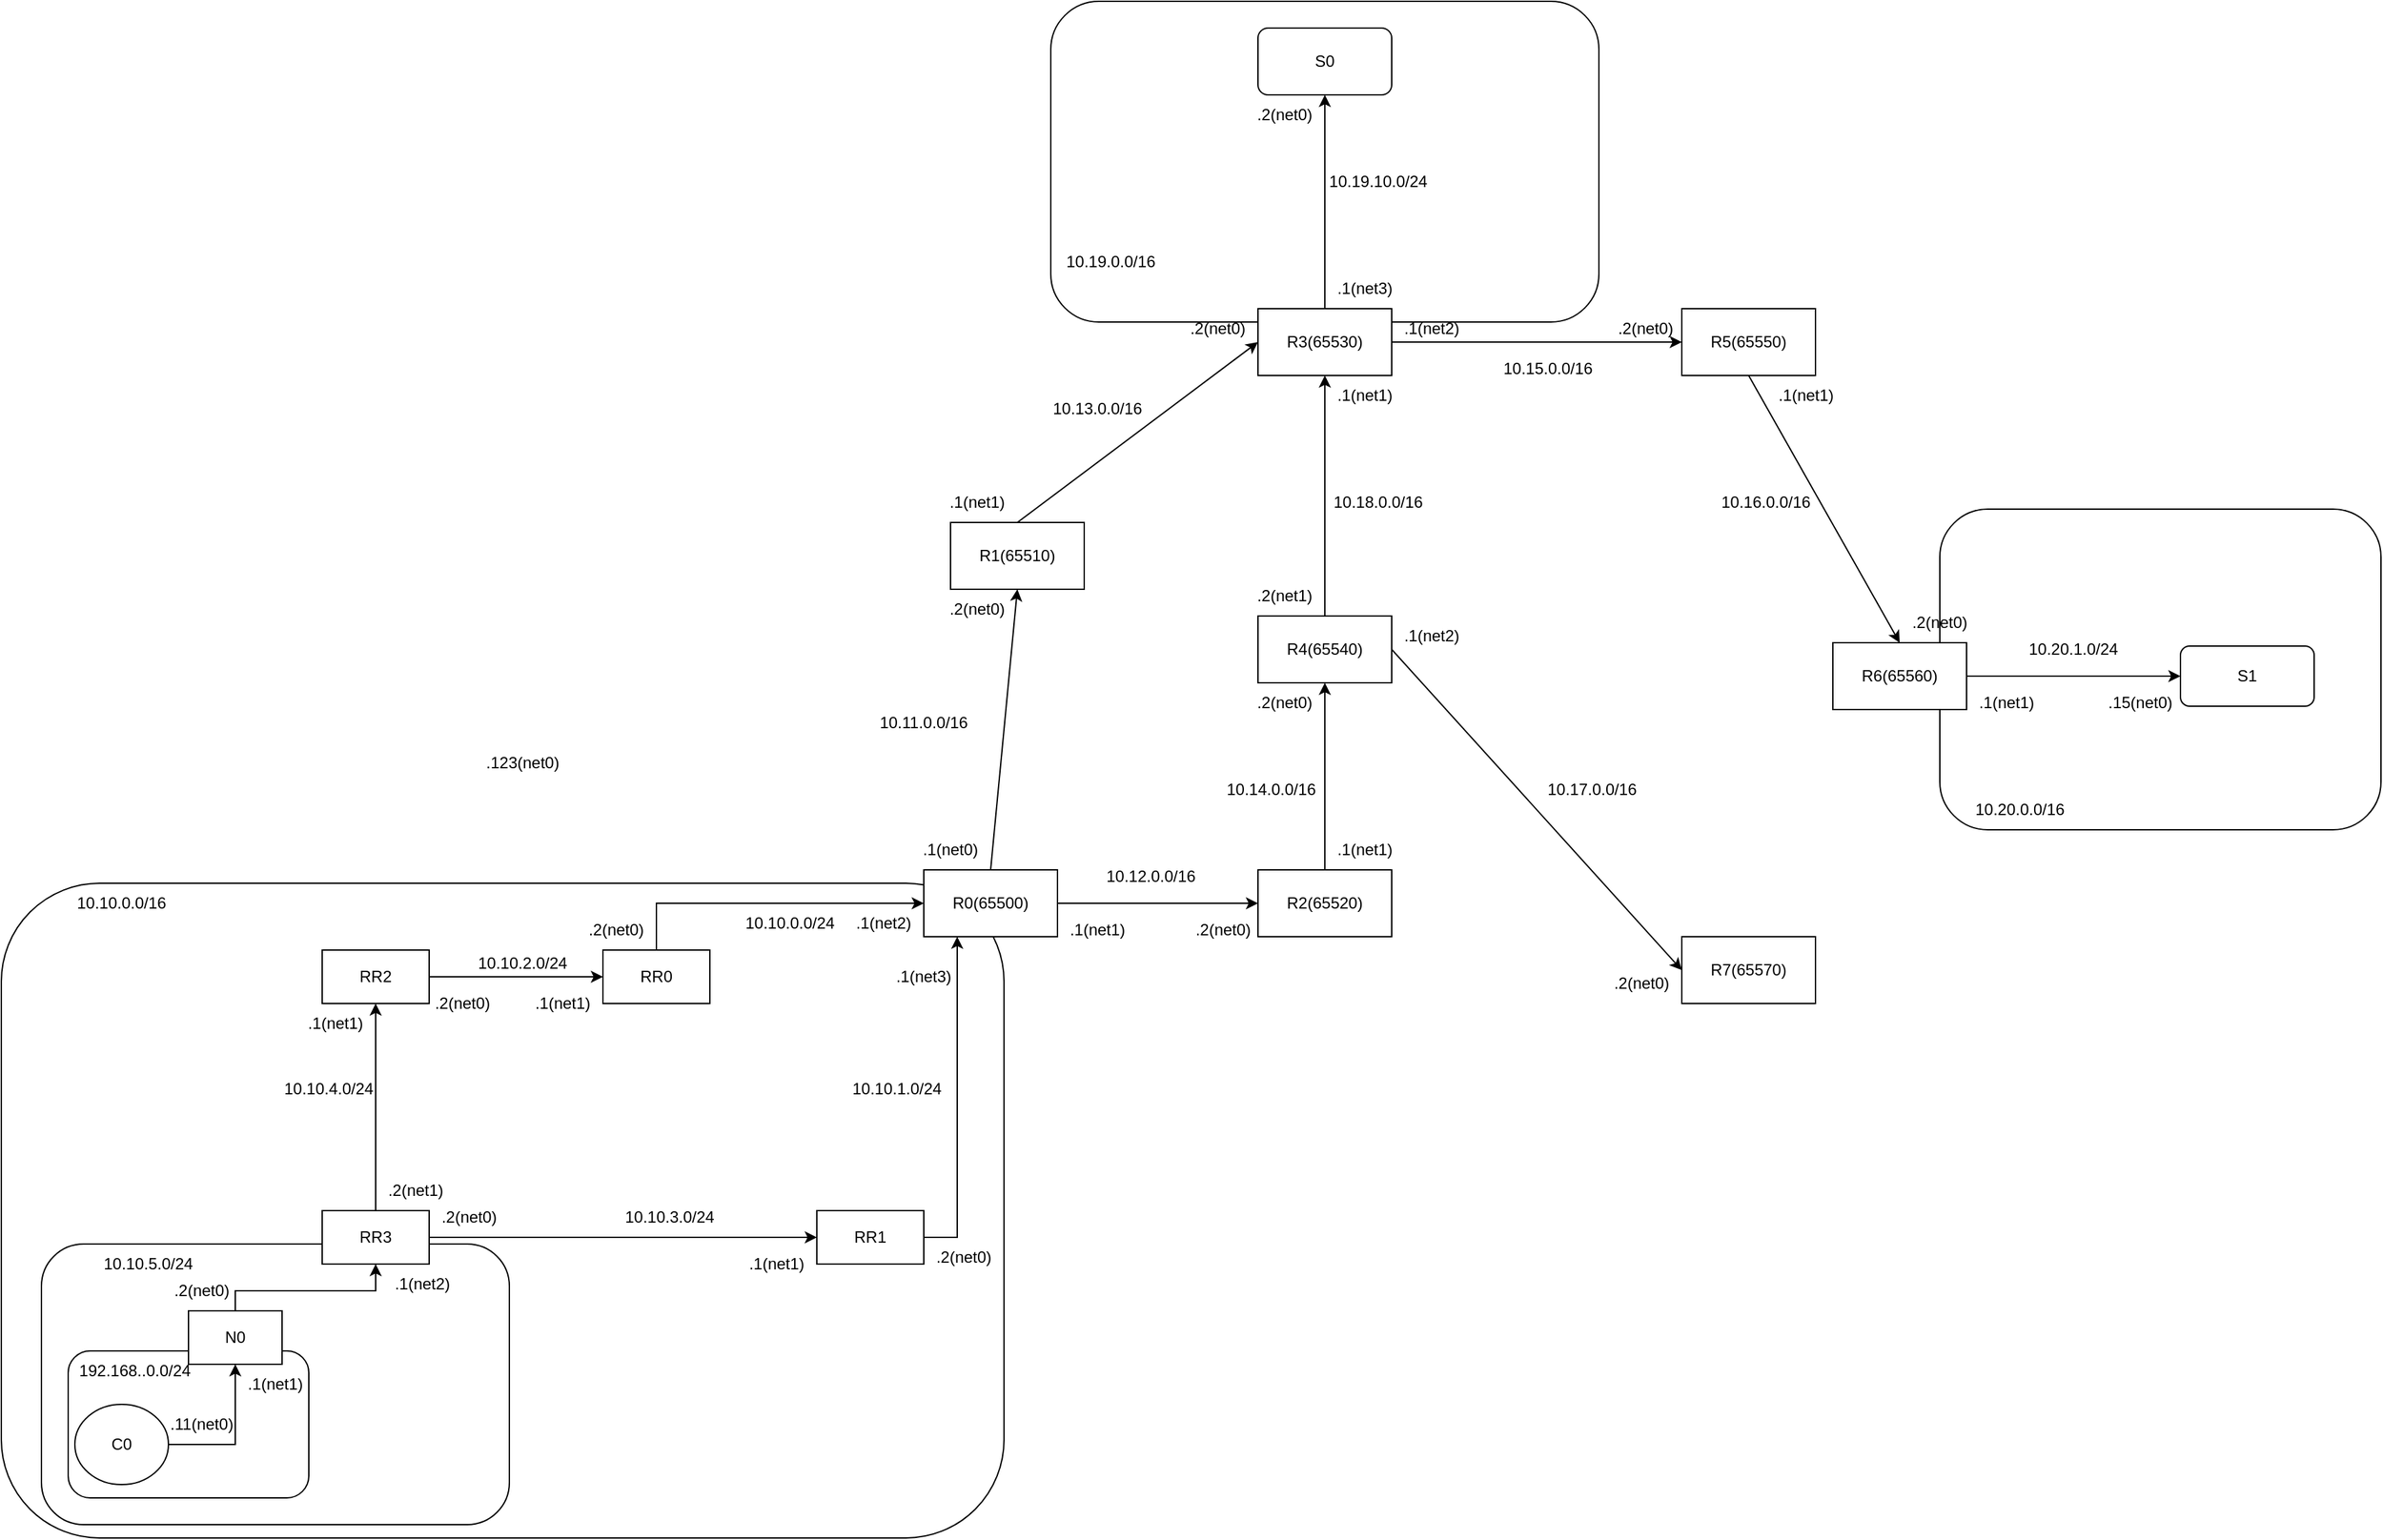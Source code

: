 <mxfile version="12.2.4" pages="1"><diagram id="fKN3bBOYc-NrRKEVJeJh" name="ページ1"><mxGraphModel dx="1781" dy="2081" grid="1" gridSize="10" guides="1" tooltips="1" connect="1" arrows="1" fold="1" page="1" pageScale="1" pageWidth="827" pageHeight="1169" math="0" shadow="0"><root><mxCell id="0"/><mxCell id="1" parent="0"/><mxCell id="83" value="" style="rounded=1;whiteSpace=wrap;html=1;fillColor=none;" parent="1" vertex="1"><mxGeometry x="-480" y="780" width="180" height="110" as="geometry"/></mxCell><mxCell id="78" value="" style="rounded=1;whiteSpace=wrap;html=1;fillColor=none;" parent="1" vertex="1"><mxGeometry x="-500" y="700" width="350" height="210" as="geometry"/></mxCell><mxCell id="60" value="" style="rounded=1;whiteSpace=wrap;html=1;fillColor=none;" parent="1" vertex="1"><mxGeometry x="920" y="150" width="330" height="240" as="geometry"/></mxCell><mxCell id="61" value="" style="rounded=1;whiteSpace=wrap;html=1;fillColor=none;" parent="1" vertex="1"><mxGeometry x="-530" y="430" width="750" height="490" as="geometry"/></mxCell><mxCell id="59" value="" style="rounded=1;whiteSpace=wrap;html=1;fillColor=none;" parent="1" vertex="1"><mxGeometry x="255" y="-230" width="410" height="240" as="geometry"/></mxCell><mxCell id="13" style="edgeStyle=none;html=1;exitX=0.5;exitY=0;exitDx=0;exitDy=0;entryX=0.5;entryY=1;entryDx=0;entryDy=0;" parent="1" source="2" target="3" edge="1"><mxGeometry relative="1" as="geometry"/></mxCell><mxCell id="18" style="edgeStyle=none;html=1;exitX=1;exitY=0.5;exitDx=0;exitDy=0;entryX=0;entryY=0.5;entryDx=0;entryDy=0;" parent="1" source="2" target="6" edge="1"><mxGeometry relative="1" as="geometry"/></mxCell><mxCell id="2" value="R4(65540)" style="rounded=0;whiteSpace=wrap;html=1;" parent="1" vertex="1"><mxGeometry x="410" y="230" width="100" height="50" as="geometry"/></mxCell><mxCell id="15" style="edgeStyle=none;html=1;exitX=1;exitY=0.5;exitDx=0;exitDy=0;entryX=0;entryY=0.5;entryDx=0;entryDy=0;" parent="1" source="3" target="9" edge="1"><mxGeometry relative="1" as="geometry"/></mxCell><mxCell id="20" style="edgeStyle=none;html=1;exitX=0.5;exitY=0;exitDx=0;exitDy=0;entryX=0.5;entryY=1;entryDx=0;entryDy=0;" parent="1" source="3" target="19" edge="1"><mxGeometry relative="1" as="geometry"/></mxCell><mxCell id="3" value="R3(65530)" style="rounded=0;whiteSpace=wrap;html=1;" parent="1" vertex="1"><mxGeometry x="410" width="100" height="50" as="geometry"/></mxCell><mxCell id="14" style="edgeStyle=none;html=1;exitX=0.5;exitY=0;exitDx=0;exitDy=0;entryX=0;entryY=0.5;entryDx=0;entryDy=0;" parent="1" source="4" target="3" edge="1"><mxGeometry relative="1" as="geometry"/></mxCell><mxCell id="4" value="R1(65510)" style="rounded=0;whiteSpace=wrap;html=1;" parent="1" vertex="1"><mxGeometry x="180" y="160" width="100" height="50" as="geometry"/></mxCell><mxCell id="12" style="edgeStyle=none;html=1;exitX=0.5;exitY=0;exitDx=0;exitDy=0;entryX=0.5;entryY=1;entryDx=0;entryDy=0;" parent="1" source="5" target="2" edge="1"><mxGeometry relative="1" as="geometry"/></mxCell><mxCell id="5" value="R2(65520)" style="rounded=0;whiteSpace=wrap;html=1;" parent="1" vertex="1"><mxGeometry x="410" y="420" width="100" height="50" as="geometry"/></mxCell><mxCell id="6" value="R7(65570)" style="rounded=0;whiteSpace=wrap;html=1;" parent="1" vertex="1"><mxGeometry x="727" y="470" width="100" height="50" as="geometry"/></mxCell><mxCell id="10" style="edgeStyle=none;html=1;exitX=0.5;exitY=0;exitDx=0;exitDy=0;entryX=0.5;entryY=1;entryDx=0;entryDy=0;" parent="1" source="7" target="4" edge="1"><mxGeometry relative="1" as="geometry"/></mxCell><mxCell id="11" style="edgeStyle=none;html=1;exitX=1;exitY=0.5;exitDx=0;exitDy=0;entryX=0;entryY=0.5;entryDx=0;entryDy=0;" parent="1" source="7" target="5" edge="1"><mxGeometry relative="1" as="geometry"/></mxCell><mxCell id="7" value="R0(65500)" style="rounded=0;whiteSpace=wrap;html=1;" parent="1" vertex="1"><mxGeometry x="160" y="420" width="100" height="50" as="geometry"/></mxCell><mxCell id="22" style="edgeStyle=none;html=1;exitX=1;exitY=0.5;exitDx=0;exitDy=0;entryX=0;entryY=0.5;entryDx=0;entryDy=0;" parent="1" source="8" target="21" edge="1"><mxGeometry relative="1" as="geometry"/></mxCell><mxCell id="8" value="R6(65560)" style="rounded=0;whiteSpace=wrap;html=1;" parent="1" vertex="1"><mxGeometry x="840" y="250" width="100" height="50" as="geometry"/></mxCell><mxCell id="16" style="edgeStyle=none;html=1;exitX=0.5;exitY=1;exitDx=0;exitDy=0;entryX=0.5;entryY=0;entryDx=0;entryDy=0;" parent="1" source="9" target="8" edge="1"><mxGeometry relative="1" as="geometry"/></mxCell><mxCell id="9" value="R5(65550)" style="rounded=0;whiteSpace=wrap;html=1;" parent="1" vertex="1"><mxGeometry x="727" width="100" height="50" as="geometry"/></mxCell><mxCell id="19" value="S0" style="rounded=1;whiteSpace=wrap;html=1;" parent="1" vertex="1"><mxGeometry x="410" y="-210" width="100" height="50" as="geometry"/></mxCell><mxCell id="21" value="S1" style="rounded=1;whiteSpace=wrap;html=1;" parent="1" vertex="1"><mxGeometry x="1100" y="252.5" width="100" height="45" as="geometry"/></mxCell><mxCell id="25" value=".1(net0)" style="text;html=1;strokeColor=none;fillColor=none;align=center;verticalAlign=middle;whiteSpace=wrap;rounded=0;" parent="1" vertex="1"><mxGeometry x="150" y="390" width="60" height="30" as="geometry"/></mxCell><mxCell id="26" value=".1(net1)" style="text;html=1;strokeColor=none;fillColor=none;align=center;verticalAlign=middle;whiteSpace=wrap;rounded=0;" parent="1" vertex="1"><mxGeometry x="460" y="390" width="60" height="30" as="geometry"/></mxCell><mxCell id="27" value=".1(net2)" style="text;html=1;strokeColor=none;fillColor=none;align=center;verticalAlign=middle;whiteSpace=wrap;rounded=0;" parent="1" vertex="1"><mxGeometry x="510" y="230" width="60" height="30" as="geometry"/></mxCell><mxCell id="28" value=".1(net1)" style="text;html=1;strokeColor=none;fillColor=none;align=center;verticalAlign=middle;whiteSpace=wrap;rounded=0;" parent="1" vertex="1"><mxGeometry x="260" y="450" width="60" height="30" as="geometry"/></mxCell><mxCell id="29" value=".1(net2)" style="text;html=1;strokeColor=none;fillColor=none;align=center;verticalAlign=middle;whiteSpace=wrap;rounded=0;" parent="1" vertex="1"><mxGeometry x="100" y="445" width="60" height="30" as="geometry"/></mxCell><mxCell id="30" value=".2(net0)" style="text;html=1;strokeColor=none;fillColor=none;align=center;verticalAlign=middle;whiteSpace=wrap;rounded=0;" parent="1" vertex="1"><mxGeometry x="354" y="450" width="60" height="30" as="geometry"/></mxCell><mxCell id="31" value=".1(net1)" style="text;html=1;strokeColor=none;fillColor=none;align=center;verticalAlign=middle;whiteSpace=wrap;rounded=0;" parent="1" vertex="1"><mxGeometry x="790" y="50" width="60" height="30" as="geometry"/></mxCell><mxCell id="33" value=".2(net1)" style="text;html=1;strokeColor=none;fillColor=none;align=center;verticalAlign=middle;whiteSpace=wrap;rounded=0;" parent="1" vertex="1"><mxGeometry x="400" y="200" width="60" height="30" as="geometry"/></mxCell><mxCell id="34" value=".2(net0)" style="text;html=1;strokeColor=none;fillColor=none;align=center;verticalAlign=middle;whiteSpace=wrap;rounded=0;" parent="1" vertex="1"><mxGeometry x="400" y="280" width="60" height="30" as="geometry"/></mxCell><mxCell id="35" value=".2(net0)" style="text;html=1;strokeColor=none;fillColor=none;align=center;verticalAlign=middle;whiteSpace=wrap;rounded=0;" parent="1" vertex="1"><mxGeometry x="350" width="60" height="30" as="geometry"/></mxCell><mxCell id="36" value=".1(net1)" style="text;html=1;strokeColor=none;fillColor=none;align=center;verticalAlign=middle;whiteSpace=wrap;rounded=0;" parent="1" vertex="1"><mxGeometry x="170" y="130" width="60" height="30" as="geometry"/></mxCell><mxCell id="37" value=".2(net0)" style="text;html=1;strokeColor=none;fillColor=none;align=center;verticalAlign=middle;whiteSpace=wrap;rounded=0;" parent="1" vertex="1"><mxGeometry x="170" y="210" width="60" height="30" as="geometry"/></mxCell><mxCell id="38" value=".123(net0)" style="text;html=1;strokeColor=none;fillColor=none;align=center;verticalAlign=middle;whiteSpace=wrap;rounded=0;" parent="1" vertex="1"><mxGeometry x="-170" y="325" width="60" height="30" as="geometry"/></mxCell><mxCell id="39" value=".1(net2)" style="text;html=1;strokeColor=none;fillColor=none;align=center;verticalAlign=middle;whiteSpace=wrap;rounded=0;" parent="1" vertex="1"><mxGeometry x="510" width="60" height="30" as="geometry"/></mxCell><mxCell id="40" value=".1(net3)" style="text;html=1;strokeColor=none;fillColor=none;align=center;verticalAlign=middle;whiteSpace=wrap;rounded=0;" parent="1" vertex="1"><mxGeometry x="460" y="-30" width="60" height="30" as="geometry"/></mxCell><mxCell id="41" value=".1(net1)" style="text;html=1;strokeColor=none;fillColor=none;align=center;verticalAlign=middle;whiteSpace=wrap;rounded=0;" parent="1" vertex="1"><mxGeometry x="460" y="50" width="60" height="30" as="geometry"/></mxCell><mxCell id="42" value=".2(net0)" style="text;html=1;strokeColor=none;fillColor=none;align=center;verticalAlign=middle;whiteSpace=wrap;rounded=0;" parent="1" vertex="1"><mxGeometry x="670" width="60" height="30" as="geometry"/></mxCell><mxCell id="43" value=".1(net1)" style="text;html=1;strokeColor=none;fillColor=none;align=center;verticalAlign=middle;whiteSpace=wrap;rounded=0;" parent="1" vertex="1"><mxGeometry x="940" y="280" width="60" height="30" as="geometry"/></mxCell><mxCell id="44" value=".2(net0)" style="text;html=1;strokeColor=none;fillColor=none;align=center;verticalAlign=middle;whiteSpace=wrap;rounded=0;" parent="1" vertex="1"><mxGeometry x="667" y="490" width="60" height="30" as="geometry"/></mxCell><mxCell id="46" value=".15(net0)" style="text;html=1;strokeColor=none;fillColor=none;align=center;verticalAlign=middle;whiteSpace=wrap;rounded=0;" parent="1" vertex="1"><mxGeometry x="1040" y="280" width="60" height="30" as="geometry"/></mxCell><mxCell id="47" value="10.11.0.0/16" style="text;html=1;strokeColor=none;fillColor=none;align=center;verticalAlign=middle;whiteSpace=wrap;rounded=0;" parent="1" vertex="1"><mxGeometry x="120" y="295" width="80" height="30" as="geometry"/></mxCell><mxCell id="48" value="10.17.0.0/16" style="text;html=1;strokeColor=none;fillColor=none;align=center;verticalAlign=middle;whiteSpace=wrap;rounded=0;" parent="1" vertex="1"><mxGeometry x="620" y="345" width="80" height="30" as="geometry"/></mxCell><mxCell id="49" value="10.18.0.0/16" style="text;html=1;strokeColor=none;fillColor=none;align=center;verticalAlign=middle;whiteSpace=wrap;rounded=0;" parent="1" vertex="1"><mxGeometry x="460" y="130" width="80" height="30" as="geometry"/></mxCell><mxCell id="50" value="10.13.0.0/16" style="text;html=1;strokeColor=none;fillColor=none;align=center;verticalAlign=middle;whiteSpace=wrap;rounded=0;" parent="1" vertex="1"><mxGeometry x="250" y="60" width="80" height="30" as="geometry"/></mxCell><mxCell id="51" value="10.14.0.0/16" style="text;html=1;strokeColor=none;fillColor=none;align=center;verticalAlign=middle;whiteSpace=wrap;rounded=0;" parent="1" vertex="1"><mxGeometry x="380" y="345" width="80" height="30" as="geometry"/></mxCell><mxCell id="52" value="10.10.1.0/24" style="text;html=1;strokeColor=none;fillColor=none;align=center;verticalAlign=middle;whiteSpace=wrap;rounded=0;" parent="1" vertex="1"><mxGeometry x="100" y="569" width="80" height="30" as="geometry"/></mxCell><mxCell id="53" value="10.12.0.0/16" style="text;html=1;strokeColor=none;fillColor=none;align=center;verticalAlign=middle;whiteSpace=wrap;rounded=0;" parent="1" vertex="1"><mxGeometry x="290" y="410" width="80" height="30" as="geometry"/></mxCell><mxCell id="54" value="10.19.10.0/24" style="text;html=1;strokeColor=none;fillColor=none;align=center;verticalAlign=middle;whiteSpace=wrap;rounded=0;" parent="1" vertex="1"><mxGeometry x="460" y="-110" width="80" height="30" as="geometry"/></mxCell><mxCell id="55" value="10.16.0.0/16" style="text;html=1;strokeColor=none;fillColor=none;align=center;verticalAlign=middle;whiteSpace=wrap;rounded=0;" parent="1" vertex="1"><mxGeometry x="750" y="130" width="80" height="30" as="geometry"/></mxCell><mxCell id="56" value="10.15.0.0/16" style="text;html=1;strokeColor=none;fillColor=none;align=center;verticalAlign=middle;whiteSpace=wrap;rounded=0;" parent="1" vertex="1"><mxGeometry x="587" y="30" width="80" height="30" as="geometry"/></mxCell><mxCell id="57" value=".2(net0)" style="text;html=1;strokeColor=none;fillColor=none;align=center;verticalAlign=middle;whiteSpace=wrap;rounded=0;" parent="1" vertex="1"><mxGeometry x="400" y="-160" width="60" height="30" as="geometry"/></mxCell><mxCell id="58" value="10.20.1.0/24" style="text;html=1;strokeColor=none;fillColor=none;align=center;verticalAlign=middle;whiteSpace=wrap;rounded=0;" parent="1" vertex="1"><mxGeometry x="980" y="240" width="80" height="30" as="geometry"/></mxCell><mxCell id="45" value=".2(net0)" style="text;html=1;strokeColor=none;fillColor=none;align=center;verticalAlign=middle;whiteSpace=wrap;rounded=0;" parent="1" vertex="1"><mxGeometry x="890" y="220" width="60" height="30" as="geometry"/></mxCell><mxCell id="62" value="10.19.0.0/16" style="text;html=1;strokeColor=none;fillColor=none;align=center;verticalAlign=middle;whiteSpace=wrap;rounded=0;" parent="1" vertex="1"><mxGeometry x="260" y="-50" width="80" height="30" as="geometry"/></mxCell><mxCell id="63" value="10.10.0.0/16" style="text;html=1;strokeColor=none;fillColor=none;align=center;verticalAlign=middle;whiteSpace=wrap;rounded=0;" parent="1" vertex="1"><mxGeometry x="-480" y="430" width="80" height="30" as="geometry"/></mxCell><mxCell id="64" value="10.20.0.0/16" style="text;html=1;strokeColor=none;fillColor=none;align=center;verticalAlign=middle;whiteSpace=wrap;rounded=0;" parent="1" vertex="1"><mxGeometry x="940" y="360" width="80" height="30" as="geometry"/></mxCell><mxCell id="68" style="edgeStyle=orthogonalEdgeStyle;rounded=0;orthogonalLoop=1;jettySize=auto;html=1;exitX=1;exitY=0.5;exitDx=0;exitDy=0;" parent="1" source="66" target="7" edge="1"><mxGeometry relative="1" as="geometry"><Array as="points"><mxPoint x="-40" y="500"/><mxPoint x="-40" y="445"/></Array></mxGeometry></mxCell><mxCell id="66" value="RR0" style="rounded=0;whiteSpace=wrap;html=1;" parent="1" vertex="1"><mxGeometry x="-80" y="480" width="80" height="40" as="geometry"/></mxCell><mxCell id="71" style="edgeStyle=orthogonalEdgeStyle;rounded=0;orthogonalLoop=1;jettySize=auto;html=1;exitX=1;exitY=0.5;exitDx=0;exitDy=0;entryX=0.25;entryY=1;entryDx=0;entryDy=0;" parent="1" source="69" target="7" edge="1"><mxGeometry relative="1" as="geometry"/></mxCell><mxCell id="69" value="RR1" style="rounded=0;whiteSpace=wrap;html=1;" parent="1" vertex="1"><mxGeometry x="80" y="675" width="80" height="40" as="geometry"/></mxCell><mxCell id="75" style="edgeStyle=orthogonalEdgeStyle;rounded=0;orthogonalLoop=1;jettySize=auto;html=1;exitX=0.5;exitY=0;exitDx=0;exitDy=0;entryX=0.5;entryY=1;entryDx=0;entryDy=0;" parent="1" source="72" target="73" edge="1"><mxGeometry relative="1" as="geometry"/></mxCell><mxCell id="76" style="edgeStyle=orthogonalEdgeStyle;rounded=0;orthogonalLoop=1;jettySize=auto;html=1;exitX=1;exitY=0.5;exitDx=0;exitDy=0;entryX=0;entryY=0.5;entryDx=0;entryDy=0;" parent="1" source="72" target="69" edge="1"><mxGeometry relative="1" as="geometry"/></mxCell><mxCell id="72" value="RR3" style="rounded=0;whiteSpace=wrap;html=1;" parent="1" vertex="1"><mxGeometry x="-290" y="675" width="80" height="40" as="geometry"/></mxCell><mxCell id="77" style="edgeStyle=orthogonalEdgeStyle;rounded=0;orthogonalLoop=1;jettySize=auto;html=1;exitX=1;exitY=0.5;exitDx=0;exitDy=0;entryX=0;entryY=0.5;entryDx=0;entryDy=0;" parent="1" source="73" target="66" edge="1"><mxGeometry relative="1" as="geometry"/></mxCell><mxCell id="73" value="RR2" style="rounded=0;whiteSpace=wrap;html=1;" parent="1" vertex="1"><mxGeometry x="-290" y="480" width="80" height="40" as="geometry"/></mxCell><mxCell id="85" style="edgeStyle=orthogonalEdgeStyle;rounded=0;orthogonalLoop=1;jettySize=auto;html=1;exitX=1;exitY=0.5;exitDx=0;exitDy=0;entryX=0.5;entryY=1;entryDx=0;entryDy=0;" parent="1" source="80" target="82" edge="1"><mxGeometry relative="1" as="geometry"/></mxCell><mxCell id="80" value="C0" style="ellipse;whiteSpace=wrap;html=1;fillColor=none;" parent="1" vertex="1"><mxGeometry x="-475" y="820" width="70" height="60" as="geometry"/></mxCell><mxCell id="81" value="10.10.0.0/24" style="text;html=1;strokeColor=none;fillColor=none;align=center;verticalAlign=middle;whiteSpace=wrap;rounded=0;" parent="1" vertex="1"><mxGeometry x="20" y="445" width="80" height="30" as="geometry"/></mxCell><mxCell id="89" style="edgeStyle=orthogonalEdgeStyle;rounded=0;orthogonalLoop=1;jettySize=auto;html=1;exitX=0.5;exitY=0;exitDx=0;exitDy=0;entryX=0.5;entryY=1;entryDx=0;entryDy=0;" parent="1" source="82" target="72" edge="1"><mxGeometry relative="1" as="geometry"><Array as="points"><mxPoint x="-355" y="735"/><mxPoint x="-250" y="735"/></Array></mxGeometry></mxCell><mxCell id="82" value="N0" style="rounded=0;whiteSpace=wrap;html=1;fillColor=#ffffff;" parent="1" vertex="1"><mxGeometry x="-390" y="750" width="70" height="40" as="geometry"/></mxCell><mxCell id="86" value="192.168..0.0/24" style="text;html=1;strokeColor=none;fillColor=none;align=center;verticalAlign=middle;whiteSpace=wrap;rounded=0;" parent="1" vertex="1"><mxGeometry x="-470" y="780" width="80" height="30" as="geometry"/></mxCell><mxCell id="87" value=".11(net0)" style="text;html=1;strokeColor=none;fillColor=none;align=center;verticalAlign=middle;whiteSpace=wrap;rounded=0;" parent="1" vertex="1"><mxGeometry x="-410" y="820" width="60" height="30" as="geometry"/></mxCell><mxCell id="88" value=".1(net1)" style="text;html=1;strokeColor=none;fillColor=none;align=center;verticalAlign=middle;whiteSpace=wrap;rounded=0;" parent="1" vertex="1"><mxGeometry x="-355" y="790" width="60" height="30" as="geometry"/></mxCell><mxCell id="90" value="10.10.3.0/24" style="text;html=1;strokeColor=none;fillColor=none;align=center;verticalAlign=middle;whiteSpace=wrap;rounded=0;" parent="1" vertex="1"><mxGeometry x="-70" y="665" width="80" height="30" as="geometry"/></mxCell><mxCell id="91" value="10.10.2.0/24" style="text;html=1;strokeColor=none;fillColor=none;align=center;verticalAlign=middle;whiteSpace=wrap;rounded=0;" parent="1" vertex="1"><mxGeometry x="-180" y="475" width="80" height="30" as="geometry"/></mxCell><mxCell id="92" value="10.10.4.0/24" style="text;html=1;strokeColor=none;fillColor=none;align=center;verticalAlign=middle;whiteSpace=wrap;rounded=0;" parent="1" vertex="1"><mxGeometry x="-325" y="569" width="80" height="30" as="geometry"/></mxCell><mxCell id="93" value="10.10.5.0/24" style="text;html=1;strokeColor=none;fillColor=none;align=center;verticalAlign=middle;whiteSpace=wrap;rounded=0;" parent="1" vertex="1"><mxGeometry x="-460" y="700" width="80" height="30" as="geometry"/></mxCell><mxCell id="94" value=".1(net2)" style="text;html=1;strokeColor=none;fillColor=none;align=center;verticalAlign=middle;whiteSpace=wrap;rounded=0;" parent="1" vertex="1"><mxGeometry x="-245" y="715" width="60" height="30" as="geometry"/></mxCell><mxCell id="95" value=".2(net0)" style="text;html=1;strokeColor=none;fillColor=none;align=center;verticalAlign=middle;whiteSpace=wrap;rounded=0;" parent="1" vertex="1"><mxGeometry x="-410" y="720" width="60" height="30" as="geometry"/></mxCell><mxCell id="96" value=".2(net1)" style="text;html=1;strokeColor=none;fillColor=none;align=center;verticalAlign=middle;whiteSpace=wrap;rounded=0;" parent="1" vertex="1"><mxGeometry x="-250" y="645" width="60" height="30" as="geometry"/></mxCell><mxCell id="97" value=".1(net1)" style="text;html=1;strokeColor=none;fillColor=none;align=center;verticalAlign=middle;whiteSpace=wrap;rounded=0;" parent="1" vertex="1"><mxGeometry x="-310" y="520" width="60" height="30" as="geometry"/></mxCell><mxCell id="98" value=".2(net0)" style="text;html=1;strokeColor=none;fillColor=none;align=center;verticalAlign=middle;whiteSpace=wrap;rounded=0;" parent="1" vertex="1"><mxGeometry x="-215" y="505" width="60" height="30" as="geometry"/></mxCell><mxCell id="99" value=".1(net1)" style="text;html=1;strokeColor=none;fillColor=none;align=center;verticalAlign=middle;whiteSpace=wrap;rounded=0;" parent="1" vertex="1"><mxGeometry x="-140" y="505" width="60" height="30" as="geometry"/></mxCell><mxCell id="100" value=".2(net0)" style="text;html=1;strokeColor=none;fillColor=none;align=center;verticalAlign=middle;whiteSpace=wrap;rounded=0;" parent="1" vertex="1"><mxGeometry x="-100" y="450" width="60" height="30" as="geometry"/></mxCell><mxCell id="101" value=".1(net3)" style="text;html=1;strokeColor=none;fillColor=none;align=center;verticalAlign=middle;whiteSpace=wrap;rounded=0;" parent="1" vertex="1"><mxGeometry x="130" y="485" width="60" height="30" as="geometry"/></mxCell><mxCell id="102" value=".2(net0)" style="text;html=1;strokeColor=none;fillColor=none;align=center;verticalAlign=middle;whiteSpace=wrap;rounded=0;" parent="1" vertex="1"><mxGeometry x="160" y="695" width="60" height="30" as="geometry"/></mxCell><mxCell id="103" value=".1(net1)" style="text;html=1;strokeColor=none;fillColor=none;align=center;verticalAlign=middle;whiteSpace=wrap;rounded=0;" parent="1" vertex="1"><mxGeometry x="20" y="700" width="60" height="30" as="geometry"/></mxCell><mxCell id="104" value=".2(net0)" style="text;html=1;strokeColor=none;fillColor=none;align=center;verticalAlign=middle;whiteSpace=wrap;rounded=0;" parent="1" vertex="1"><mxGeometry x="-210" y="665" width="60" height="30" as="geometry"/></mxCell></root></mxGraphModel></diagram></mxfile>
